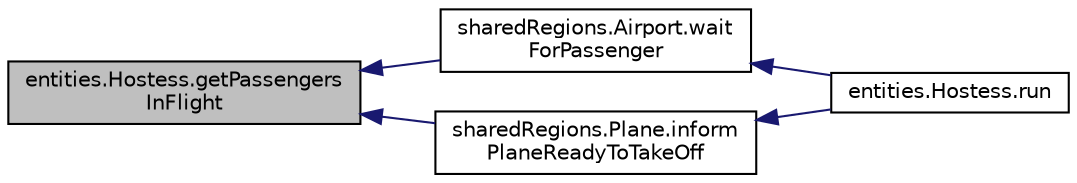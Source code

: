 digraph "entities.Hostess.getPassengersInFlight"
{
  edge [fontname="Helvetica",fontsize="10",labelfontname="Helvetica",labelfontsize="10"];
  node [fontname="Helvetica",fontsize="10",shape=record];
  rankdir="LR";
  Node10 [label="entities.Hostess.getPassengers\lInFlight",height=0.2,width=0.4,color="black", fillcolor="grey75", style="filled", fontcolor="black"];
  Node10 -> Node11 [dir="back",color="midnightblue",fontsize="10",style="solid",fontname="Helvetica"];
  Node11 [label="sharedRegions.Airport.wait\lForPassenger",height=0.2,width=0.4,color="black", fillcolor="white", style="filled",URL="$classshared_regions_1_1_airport.html#af0a8b9670f4f72400f35a790990d96d2"];
  Node11 -> Node12 [dir="back",color="midnightblue",fontsize="10",style="solid",fontname="Helvetica"];
  Node12 [label="entities.Hostess.run",height=0.2,width=0.4,color="black", fillcolor="white", style="filled",URL="$classentities_1_1_hostess.html#a509c1f1c96b0a760860884592c7babd8"];
  Node10 -> Node13 [dir="back",color="midnightblue",fontsize="10",style="solid",fontname="Helvetica"];
  Node13 [label="sharedRegions.Plane.inform\lPlaneReadyToTakeOff",height=0.2,width=0.4,color="black", fillcolor="white", style="filled",URL="$classshared_regions_1_1_plane.html#adee39c6d4cc4151349e9b3f9dd9c8f9e"];
  Node13 -> Node12 [dir="back",color="midnightblue",fontsize="10",style="solid",fontname="Helvetica"];
}
